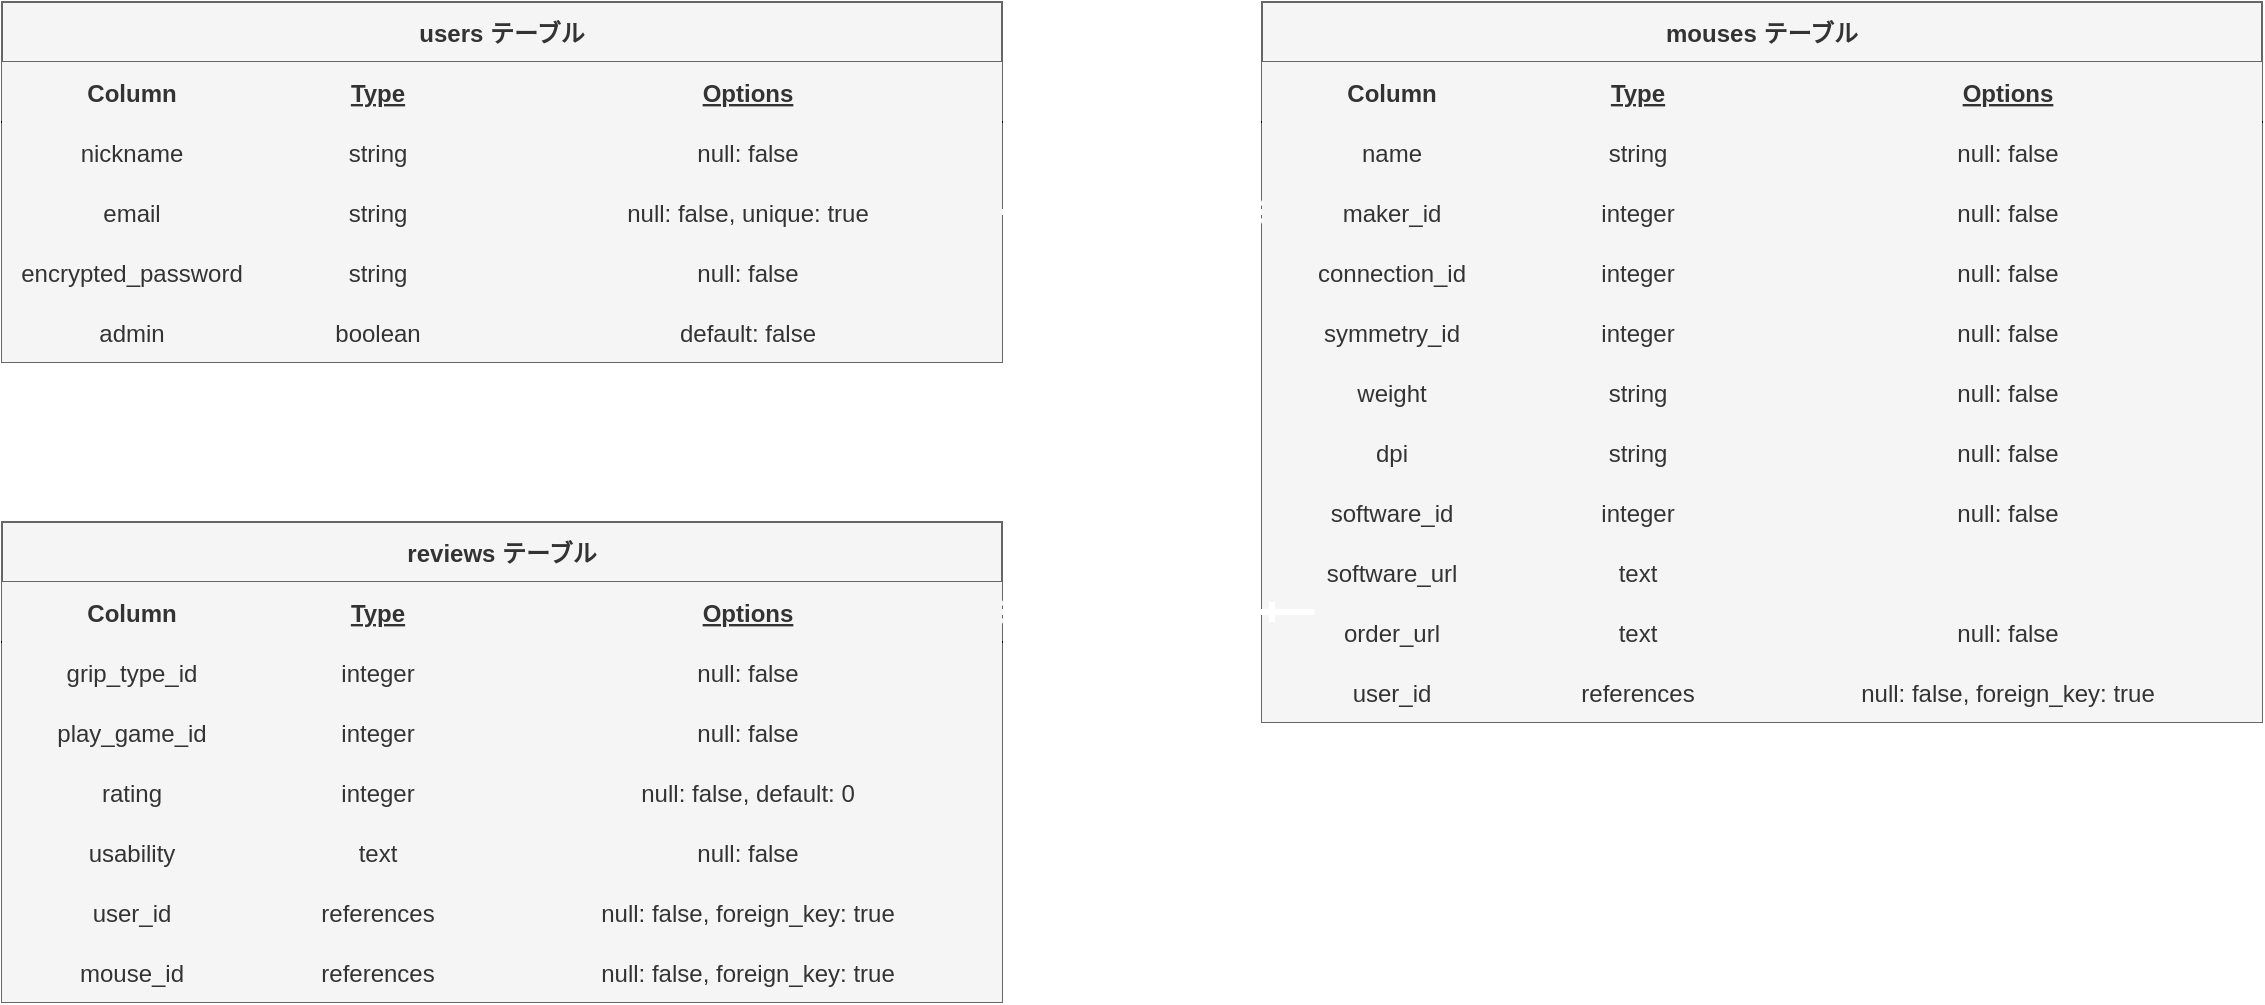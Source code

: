 <mxfile>
    <diagram id="pnJ2fWy09WfW5L_RIFir" name="ページ1">
        <mxGraphModel dx="636" dy="448" grid="1" gridSize="10" guides="0" tooltips="1" connect="1" arrows="1" fold="1" page="1" pageScale="1" pageWidth="827" pageHeight="1169" math="0" shadow="0">
            <root>
                <mxCell id="0"/>
                <mxCell id="1" parent="0"/>
                <mxCell id="3" value="mouses テーブル" style="shape=table;startSize=30;container=1;collapsible=1;childLayout=tableLayout;fixedRows=1;rowLines=0;fontStyle=1;align=center;resizeLast=1;verticalAlign=middle;fillColor=#f5f5f5;fontColor=#333333;strokeColor=#666666;" parent="1" vertex="1">
                    <mxGeometry x="670" y="80" width="500" height="360" as="geometry"/>
                </mxCell>
                <mxCell id="4" value="" style="shape=partialRectangle;collapsible=0;dropTarget=0;pointerEvents=0;fillColor=none;top=0;left=0;bottom=1;right=0;points=[[0,0.5],[1,0.5]];portConstraint=eastwest;align=center;" parent="3" vertex="1">
                    <mxGeometry y="30" width="500" height="30" as="geometry"/>
                </mxCell>
                <mxCell id="5" value="Column" style="shape=partialRectangle;connectable=0;fillColor=#f5f5f5;top=0;left=0;bottom=0;right=0;fontStyle=1;overflow=hidden;align=center;fontColor=#333333;strokeColor=#666666;" parent="4" vertex="1">
                    <mxGeometry width="130" height="30" as="geometry">
                        <mxRectangle width="130" height="30" as="alternateBounds"/>
                    </mxGeometry>
                </mxCell>
                <mxCell id="6" value="Type" style="shape=partialRectangle;connectable=0;fillColor=#f5f5f5;top=0;left=0;bottom=0;right=0;align=center;spacingLeft=6;fontStyle=5;overflow=hidden;fontColor=#333333;strokeColor=#666666;" parent="4" vertex="1">
                    <mxGeometry x="130" width="110" height="30" as="geometry">
                        <mxRectangle width="110" height="30" as="alternateBounds"/>
                    </mxGeometry>
                </mxCell>
                <mxCell id="16" value="Options" style="shape=partialRectangle;connectable=0;fillColor=#f5f5f5;top=0;left=0;bottom=0;right=0;align=center;spacingLeft=6;fontStyle=5;overflow=hidden;fontColor=#333333;strokeColor=#666666;" parent="4" vertex="1">
                    <mxGeometry x="240" width="260" height="30" as="geometry">
                        <mxRectangle width="260" height="30" as="alternateBounds"/>
                    </mxGeometry>
                </mxCell>
                <mxCell id="7" value="" style="shape=partialRectangle;collapsible=0;dropTarget=0;pointerEvents=0;fillColor=none;top=0;left=0;bottom=0;right=0;points=[[0,0.5],[1,0.5]];portConstraint=eastwest;align=center;" parent="3" vertex="1">
                    <mxGeometry y="60" width="500" height="30" as="geometry"/>
                </mxCell>
                <mxCell id="8" value="name" style="shape=partialRectangle;connectable=0;fillColor=#f5f5f5;top=0;left=0;bottom=0;right=0;editable=1;overflow=hidden;align=center;fontColor=#333333;strokeColor=#666666;" parent="7" vertex="1">
                    <mxGeometry width="130" height="30" as="geometry">
                        <mxRectangle width="130" height="30" as="alternateBounds"/>
                    </mxGeometry>
                </mxCell>
                <mxCell id="9" value="string" style="shape=partialRectangle;connectable=0;fillColor=#f5f5f5;top=0;left=0;bottom=0;right=0;align=center;spacingLeft=6;overflow=hidden;fontColor=#333333;strokeColor=#666666;" parent="7" vertex="1">
                    <mxGeometry x="130" width="110" height="30" as="geometry">
                        <mxRectangle width="110" height="30" as="alternateBounds"/>
                    </mxGeometry>
                </mxCell>
                <mxCell id="17" value="null: false" style="shape=partialRectangle;connectable=0;fillColor=#f5f5f5;top=0;left=0;bottom=0;right=0;align=center;spacingLeft=6;overflow=hidden;fontColor=#333333;strokeColor=#666666;" parent="7" vertex="1">
                    <mxGeometry x="240" width="260" height="30" as="geometry">
                        <mxRectangle width="260" height="30" as="alternateBounds"/>
                    </mxGeometry>
                </mxCell>
                <mxCell id="10" value="" style="shape=partialRectangle;collapsible=0;dropTarget=0;pointerEvents=0;fillColor=none;top=0;left=0;bottom=0;right=0;points=[[0,0.5],[1,0.5]];portConstraint=eastwest;align=center;" parent="3" vertex="1">
                    <mxGeometry y="90" width="500" height="30" as="geometry"/>
                </mxCell>
                <mxCell id="11" value="maker_id" style="shape=partialRectangle;connectable=0;fillColor=#f5f5f5;top=0;left=0;bottom=0;right=0;editable=1;overflow=hidden;align=center;fontColor=#333333;strokeColor=#666666;" parent="10" vertex="1">
                    <mxGeometry width="130" height="30" as="geometry">
                        <mxRectangle width="130" height="30" as="alternateBounds"/>
                    </mxGeometry>
                </mxCell>
                <mxCell id="12" value="integer" style="shape=partialRectangle;connectable=0;fillColor=#f5f5f5;top=0;left=0;bottom=0;right=0;align=center;spacingLeft=6;overflow=hidden;fontColor=#333333;strokeColor=#666666;" parent="10" vertex="1">
                    <mxGeometry x="130" width="110" height="30" as="geometry">
                        <mxRectangle width="110" height="30" as="alternateBounds"/>
                    </mxGeometry>
                </mxCell>
                <mxCell id="18" value="null: false" style="shape=partialRectangle;connectable=0;fillColor=#f5f5f5;top=0;left=0;bottom=0;right=0;align=center;spacingLeft=6;overflow=hidden;fontColor=#333333;strokeColor=#666666;" parent="10" vertex="1">
                    <mxGeometry x="240" width="260" height="30" as="geometry">
                        <mxRectangle width="260" height="30" as="alternateBounds"/>
                    </mxGeometry>
                </mxCell>
                <mxCell id="13" value="" style="shape=partialRectangle;collapsible=0;dropTarget=0;pointerEvents=0;fillColor=none;top=0;left=0;bottom=0;right=0;points=[[0,0.5],[1,0.5]];portConstraint=eastwest;align=center;" parent="3" vertex="1">
                    <mxGeometry y="120" width="500" height="30" as="geometry"/>
                </mxCell>
                <mxCell id="14" value="connection_id" style="shape=partialRectangle;connectable=0;fillColor=#f5f5f5;top=0;left=0;bottom=0;right=0;editable=1;overflow=hidden;align=center;fontColor=#333333;strokeColor=#666666;" parent="13" vertex="1">
                    <mxGeometry width="130" height="30" as="geometry">
                        <mxRectangle width="130" height="30" as="alternateBounds"/>
                    </mxGeometry>
                </mxCell>
                <mxCell id="15" value="integer" style="shape=partialRectangle;connectable=0;fillColor=#f5f5f5;top=0;left=0;bottom=0;right=0;align=center;spacingLeft=6;overflow=hidden;fontColor=#333333;strokeColor=#666666;" parent="13" vertex="1">
                    <mxGeometry x="130" width="110" height="30" as="geometry">
                        <mxRectangle width="110" height="30" as="alternateBounds"/>
                    </mxGeometry>
                </mxCell>
                <mxCell id="19" value="null: false" style="shape=partialRectangle;connectable=0;fillColor=#f5f5f5;top=0;left=0;bottom=0;right=0;align=center;spacingLeft=6;overflow=hidden;fontColor=#333333;strokeColor=#666666;" parent="13" vertex="1">
                    <mxGeometry x="240" width="260" height="30" as="geometry">
                        <mxRectangle width="260" height="30" as="alternateBounds"/>
                    </mxGeometry>
                </mxCell>
                <mxCell id="28" style="shape=partialRectangle;collapsible=0;dropTarget=0;pointerEvents=0;fillColor=none;top=0;left=0;bottom=0;right=0;points=[[0,0.5],[1,0.5]];portConstraint=eastwest;align=center;" parent="3" vertex="1">
                    <mxGeometry y="150" width="500" height="30" as="geometry"/>
                </mxCell>
                <mxCell id="29" value="symmetry_id" style="shape=partialRectangle;connectable=0;fillColor=#f5f5f5;top=0;left=0;bottom=0;right=0;editable=1;overflow=hidden;align=center;fontColor=#333333;strokeColor=#666666;" parent="28" vertex="1">
                    <mxGeometry width="130" height="30" as="geometry">
                        <mxRectangle width="130" height="30" as="alternateBounds"/>
                    </mxGeometry>
                </mxCell>
                <mxCell id="30" value="integer" style="shape=partialRectangle;connectable=0;fillColor=#f5f5f5;top=0;left=0;bottom=0;right=0;align=center;spacingLeft=6;overflow=hidden;fontColor=#333333;strokeColor=#666666;" parent="28" vertex="1">
                    <mxGeometry x="130" width="110" height="30" as="geometry">
                        <mxRectangle width="110" height="30" as="alternateBounds"/>
                    </mxGeometry>
                </mxCell>
                <mxCell id="31" value="null: false" style="shape=partialRectangle;connectable=0;fillColor=#f5f5f5;top=0;left=0;bottom=0;right=0;align=center;spacingLeft=6;overflow=hidden;fontStyle=0;fontColor=#333333;strokeColor=#666666;" parent="28" vertex="1">
                    <mxGeometry x="240" width="260" height="30" as="geometry">
                        <mxRectangle width="260" height="30" as="alternateBounds"/>
                    </mxGeometry>
                </mxCell>
                <mxCell id="24" style="shape=partialRectangle;collapsible=0;dropTarget=0;pointerEvents=0;fillColor=none;top=0;left=0;bottom=0;right=0;points=[[0,0.5],[1,0.5]];portConstraint=eastwest;align=center;" parent="3" vertex="1">
                    <mxGeometry y="180" width="500" height="30" as="geometry"/>
                </mxCell>
                <mxCell id="25" value="weight" style="shape=partialRectangle;connectable=0;fillColor=#f5f5f5;top=0;left=0;bottom=0;right=0;editable=1;overflow=hidden;align=center;fontColor=#333333;strokeColor=#666666;" parent="24" vertex="1">
                    <mxGeometry width="130" height="30" as="geometry">
                        <mxRectangle width="130" height="30" as="alternateBounds"/>
                    </mxGeometry>
                </mxCell>
                <mxCell id="26" value="string" style="shape=partialRectangle;connectable=0;fillColor=#f5f5f5;top=0;left=0;bottom=0;right=0;align=center;spacingLeft=6;overflow=hidden;fontColor=#333333;strokeColor=#666666;" parent="24" vertex="1">
                    <mxGeometry x="130" width="110" height="30" as="geometry">
                        <mxRectangle width="110" height="30" as="alternateBounds"/>
                    </mxGeometry>
                </mxCell>
                <mxCell id="27" value="null: false" style="shape=partialRectangle;connectable=0;fillColor=#f5f5f5;top=0;left=0;bottom=0;right=0;align=center;spacingLeft=6;overflow=hidden;fontColor=#333333;strokeColor=#666666;" parent="24" vertex="1">
                    <mxGeometry x="240" width="260" height="30" as="geometry">
                        <mxRectangle width="260" height="30" as="alternateBounds"/>
                    </mxGeometry>
                </mxCell>
                <mxCell id="20" style="shape=partialRectangle;collapsible=0;dropTarget=0;pointerEvents=0;fillColor=none;top=0;left=0;bottom=0;right=0;points=[[0,0.5],[1,0.5]];portConstraint=eastwest;align=center;" parent="3" vertex="1">
                    <mxGeometry y="210" width="500" height="30" as="geometry"/>
                </mxCell>
                <mxCell id="21" value="dpi" style="shape=partialRectangle;connectable=0;fillColor=#f5f5f5;top=0;left=0;bottom=0;right=0;editable=1;overflow=hidden;align=center;fontColor=#333333;strokeColor=#666666;" parent="20" vertex="1">
                    <mxGeometry width="130" height="30" as="geometry">
                        <mxRectangle width="130" height="30" as="alternateBounds"/>
                    </mxGeometry>
                </mxCell>
                <mxCell id="22" value="string" style="shape=partialRectangle;connectable=0;fillColor=#f5f5f5;top=0;left=0;bottom=0;right=0;align=center;spacingLeft=6;overflow=hidden;fontColor=#333333;strokeColor=#666666;" parent="20" vertex="1">
                    <mxGeometry x="130" width="110" height="30" as="geometry">
                        <mxRectangle width="110" height="30" as="alternateBounds"/>
                    </mxGeometry>
                </mxCell>
                <mxCell id="23" value="null: false" style="shape=partialRectangle;connectable=0;fillColor=#f5f5f5;top=0;left=0;bottom=0;right=0;align=center;spacingLeft=6;overflow=hidden;fontColor=#333333;strokeColor=#666666;" parent="20" vertex="1">
                    <mxGeometry x="240" width="260" height="30" as="geometry">
                        <mxRectangle width="260" height="30" as="alternateBounds"/>
                    </mxGeometry>
                </mxCell>
                <mxCell id="36" style="shape=partialRectangle;collapsible=0;dropTarget=0;pointerEvents=0;fillColor=none;top=0;left=0;bottom=0;right=0;points=[[0,0.5],[1,0.5]];portConstraint=eastwest;align=center;" parent="3" vertex="1">
                    <mxGeometry y="240" width="500" height="30" as="geometry"/>
                </mxCell>
                <mxCell id="37" value="software_id" style="shape=partialRectangle;connectable=0;fillColor=#f5f5f5;top=0;left=0;bottom=0;right=0;editable=1;overflow=hidden;align=center;fontColor=#333333;strokeColor=#666666;" parent="36" vertex="1">
                    <mxGeometry width="130" height="30" as="geometry">
                        <mxRectangle width="130" height="30" as="alternateBounds"/>
                    </mxGeometry>
                </mxCell>
                <mxCell id="38" value="integer" style="shape=partialRectangle;connectable=0;fillColor=#f5f5f5;top=0;left=0;bottom=0;right=0;align=center;spacingLeft=6;overflow=hidden;fontColor=#333333;strokeColor=#666666;" parent="36" vertex="1">
                    <mxGeometry x="130" width="110" height="30" as="geometry">
                        <mxRectangle width="110" height="30" as="alternateBounds"/>
                    </mxGeometry>
                </mxCell>
                <mxCell id="39" value="null: false" style="shape=partialRectangle;connectable=0;fillColor=#f5f5f5;top=0;left=0;bottom=0;right=0;align=center;spacingLeft=6;overflow=hidden;fontColor=#333333;strokeColor=#666666;" parent="36" vertex="1">
                    <mxGeometry x="240" width="260" height="30" as="geometry">
                        <mxRectangle width="260" height="30" as="alternateBounds"/>
                    </mxGeometry>
                </mxCell>
                <mxCell id="32" style="shape=partialRectangle;collapsible=0;dropTarget=0;pointerEvents=0;fillColor=none;top=0;left=0;bottom=0;right=0;points=[[0,0.5],[1,0.5]];portConstraint=eastwest;align=center;" parent="3" vertex="1">
                    <mxGeometry y="270" width="500" height="30" as="geometry"/>
                </mxCell>
                <mxCell id="33" value="software_url" style="shape=partialRectangle;connectable=0;fillColor=#f5f5f5;top=0;left=0;bottom=0;right=0;editable=1;overflow=hidden;align=center;fontColor=#333333;strokeColor=#666666;" parent="32" vertex="1">
                    <mxGeometry width="130" height="30" as="geometry">
                        <mxRectangle width="130" height="30" as="alternateBounds"/>
                    </mxGeometry>
                </mxCell>
                <mxCell id="34" value="text" style="shape=partialRectangle;connectable=0;fillColor=#f5f5f5;top=0;left=0;bottom=0;right=0;align=center;spacingLeft=6;overflow=hidden;fontColor=#333333;strokeColor=#666666;" parent="32" vertex="1">
                    <mxGeometry x="130" width="110" height="30" as="geometry">
                        <mxRectangle width="110" height="30" as="alternateBounds"/>
                    </mxGeometry>
                </mxCell>
                <mxCell id="35" style="shape=partialRectangle;connectable=0;fillColor=#f5f5f5;top=0;left=0;bottom=0;right=0;align=center;spacingLeft=6;overflow=hidden;fontColor=#333333;strokeColor=#666666;" parent="32" vertex="1">
                    <mxGeometry x="240" width="260" height="30" as="geometry">
                        <mxRectangle width="260" height="30" as="alternateBounds"/>
                    </mxGeometry>
                </mxCell>
                <mxCell id="40" style="shape=partialRectangle;collapsible=0;dropTarget=0;pointerEvents=0;fillColor=none;top=0;left=0;bottom=0;right=0;points=[[0,0.5],[1,0.5]];portConstraint=eastwest;align=center;" parent="3" vertex="1">
                    <mxGeometry y="300" width="500" height="30" as="geometry"/>
                </mxCell>
                <mxCell id="41" value="order_url" style="shape=partialRectangle;connectable=0;fillColor=#f5f5f5;top=0;left=0;bottom=0;right=0;editable=1;overflow=hidden;align=center;fontColor=#333333;strokeColor=#666666;" parent="40" vertex="1">
                    <mxGeometry width="130" height="30" as="geometry">
                        <mxRectangle width="130" height="30" as="alternateBounds"/>
                    </mxGeometry>
                </mxCell>
                <mxCell id="42" value="text" style="shape=partialRectangle;connectable=0;fillColor=#f5f5f5;top=0;left=0;bottom=0;right=0;align=center;spacingLeft=6;overflow=hidden;fontColor=#333333;strokeColor=#666666;" parent="40" vertex="1">
                    <mxGeometry x="130" width="110" height="30" as="geometry">
                        <mxRectangle width="110" height="30" as="alternateBounds"/>
                    </mxGeometry>
                </mxCell>
                <mxCell id="43" value="null: false" style="shape=partialRectangle;connectable=0;fillColor=#f5f5f5;top=0;left=0;bottom=0;right=0;align=center;spacingLeft=6;overflow=hidden;fontColor=#333333;strokeColor=#666666;" parent="40" vertex="1">
                    <mxGeometry x="240" width="260" height="30" as="geometry">
                        <mxRectangle width="260" height="30" as="alternateBounds"/>
                    </mxGeometry>
                </mxCell>
                <mxCell id="87" style="shape=partialRectangle;collapsible=0;dropTarget=0;pointerEvents=0;fillColor=none;top=0;left=0;bottom=0;right=0;points=[[0,0.5],[1,0.5]];portConstraint=eastwest;align=center;" parent="3" vertex="1">
                    <mxGeometry y="330" width="500" height="30" as="geometry"/>
                </mxCell>
                <mxCell id="88" value="user_id" style="shape=partialRectangle;connectable=0;fillColor=#f5f5f5;top=0;left=0;bottom=0;right=0;editable=1;overflow=hidden;align=center;fontColor=#333333;strokeColor=#666666;" parent="87" vertex="1">
                    <mxGeometry width="130" height="30" as="geometry">
                        <mxRectangle width="130" height="30" as="alternateBounds"/>
                    </mxGeometry>
                </mxCell>
                <mxCell id="89" value="references" style="shape=partialRectangle;connectable=0;fillColor=#f5f5f5;top=0;left=0;bottom=0;right=0;align=center;spacingLeft=6;overflow=hidden;fontColor=#333333;strokeColor=#666666;" parent="87" vertex="1">
                    <mxGeometry x="130" width="110" height="30" as="geometry">
                        <mxRectangle width="110" height="30" as="alternateBounds"/>
                    </mxGeometry>
                </mxCell>
                <mxCell id="90" value="null: false, foreign_key: true" style="shape=partialRectangle;connectable=0;fillColor=#f5f5f5;top=0;left=0;bottom=0;right=0;align=center;spacingLeft=6;overflow=hidden;fontColor=#333333;strokeColor=#666666;" parent="87" vertex="1">
                    <mxGeometry x="240" width="260" height="30" as="geometry">
                        <mxRectangle width="260" height="30" as="alternateBounds"/>
                    </mxGeometry>
                </mxCell>
                <mxCell id="44" value="users テーブル" style="shape=table;startSize=30;container=1;collapsible=1;childLayout=tableLayout;fixedRows=1;rowLines=0;fontStyle=1;align=center;resizeLast=1;verticalAlign=middle;fillColor=#F5F5F5;fontColor=#333333;strokeColor=#666666;gradientColor=none;swimlaneFillColor=none;" parent="1" vertex="1">
                    <mxGeometry x="40" y="80" width="500" height="180" as="geometry"/>
                </mxCell>
                <mxCell id="45" value="" style="shape=partialRectangle;collapsible=0;dropTarget=0;pointerEvents=0;fillColor=none;top=0;left=0;bottom=1;right=0;points=[[0,0.5],[1,0.5]];portConstraint=eastwest;align=center;" parent="44" vertex="1">
                    <mxGeometry y="30" width="500" height="30" as="geometry"/>
                </mxCell>
                <mxCell id="46" value="Column" style="shape=partialRectangle;connectable=0;fillColor=#f5f5f5;top=0;left=0;bottom=0;right=0;fontStyle=1;overflow=hidden;align=center;fontColor=#333333;strokeColor=#666666;" parent="45" vertex="1">
                    <mxGeometry width="130" height="30" as="geometry">
                        <mxRectangle width="130" height="30" as="alternateBounds"/>
                    </mxGeometry>
                </mxCell>
                <mxCell id="47" value="Type" style="shape=partialRectangle;connectable=0;fillColor=#f5f5f5;top=0;left=0;bottom=0;right=0;align=center;spacingLeft=6;fontStyle=5;overflow=hidden;fontColor=#333333;strokeColor=#666666;" parent="45" vertex="1">
                    <mxGeometry x="130" width="110" height="30" as="geometry">
                        <mxRectangle width="110" height="30" as="alternateBounds"/>
                    </mxGeometry>
                </mxCell>
                <mxCell id="48" value="Options" style="shape=partialRectangle;connectable=0;fillColor=#f5f5f5;top=0;left=0;bottom=0;right=0;align=center;spacingLeft=6;fontStyle=5;overflow=hidden;fontColor=#333333;strokeColor=#666666;" parent="45" vertex="1">
                    <mxGeometry x="240" width="260" height="30" as="geometry">
                        <mxRectangle width="260" height="30" as="alternateBounds"/>
                    </mxGeometry>
                </mxCell>
                <mxCell id="49" value="" style="shape=partialRectangle;collapsible=0;dropTarget=0;pointerEvents=0;fillColor=none;top=0;left=0;bottom=0;right=0;points=[[0,0.5],[1,0.5]];portConstraint=eastwest;align=center;" parent="44" vertex="1">
                    <mxGeometry y="60" width="500" height="30" as="geometry"/>
                </mxCell>
                <mxCell id="50" value="nickname" style="shape=partialRectangle;connectable=0;fillColor=#f5f5f5;top=0;left=0;bottom=0;right=0;editable=1;overflow=hidden;align=center;fontColor=#333333;strokeColor=#666666;" parent="49" vertex="1">
                    <mxGeometry width="130" height="30" as="geometry">
                        <mxRectangle width="130" height="30" as="alternateBounds"/>
                    </mxGeometry>
                </mxCell>
                <mxCell id="51" value="string" style="shape=partialRectangle;connectable=0;fillColor=#f5f5f5;top=0;left=0;bottom=0;right=0;align=center;spacingLeft=6;overflow=hidden;fontColor=#333333;strokeColor=#666666;" parent="49" vertex="1">
                    <mxGeometry x="130" width="110" height="30" as="geometry">
                        <mxRectangle width="110" height="30" as="alternateBounds"/>
                    </mxGeometry>
                </mxCell>
                <mxCell id="52" value="null: false" style="shape=partialRectangle;connectable=0;fillColor=#f5f5f5;top=0;left=0;bottom=0;right=0;align=center;spacingLeft=6;overflow=hidden;fontColor=#333333;strokeColor=#666666;" parent="49" vertex="1">
                    <mxGeometry x="240" width="260" height="30" as="geometry">
                        <mxRectangle width="260" height="30" as="alternateBounds"/>
                    </mxGeometry>
                </mxCell>
                <mxCell id="53" value="" style="shape=partialRectangle;collapsible=0;dropTarget=0;pointerEvents=0;fillColor=none;top=0;left=0;bottom=0;right=0;points=[[0,0.5],[1,0.5]];portConstraint=eastwest;align=center;" parent="44" vertex="1">
                    <mxGeometry y="90" width="500" height="30" as="geometry"/>
                </mxCell>
                <mxCell id="54" value="email" style="shape=partialRectangle;connectable=0;fillColor=#f5f5f5;top=0;left=0;bottom=0;right=0;editable=1;overflow=hidden;align=center;fontColor=#333333;strokeColor=#666666;" parent="53" vertex="1">
                    <mxGeometry width="130" height="30" as="geometry">
                        <mxRectangle width="130" height="30" as="alternateBounds"/>
                    </mxGeometry>
                </mxCell>
                <mxCell id="55" value="string" style="shape=partialRectangle;connectable=0;fillColor=#f5f5f5;top=0;left=0;bottom=0;right=0;align=center;spacingLeft=6;overflow=hidden;fontColor=#333333;strokeColor=#666666;" parent="53" vertex="1">
                    <mxGeometry x="130" width="110" height="30" as="geometry">
                        <mxRectangle width="110" height="30" as="alternateBounds"/>
                    </mxGeometry>
                </mxCell>
                <mxCell id="56" value="null: false, unique: true" style="shape=partialRectangle;connectable=0;fillColor=#f5f5f5;top=0;left=0;bottom=0;right=0;align=center;spacingLeft=6;overflow=hidden;fontColor=#333333;strokeColor=#666666;" parent="53" vertex="1">
                    <mxGeometry x="240" width="260" height="30" as="geometry">
                        <mxRectangle width="260" height="30" as="alternateBounds"/>
                    </mxGeometry>
                </mxCell>
                <mxCell id="57" value="" style="shape=partialRectangle;collapsible=0;dropTarget=0;pointerEvents=0;fillColor=none;top=0;left=0;bottom=0;right=0;points=[[0,0.5],[1,0.5]];portConstraint=eastwest;align=center;" parent="44" vertex="1">
                    <mxGeometry y="120" width="500" height="30" as="geometry"/>
                </mxCell>
                <mxCell id="58" value="encrypted_password" style="shape=partialRectangle;connectable=0;fillColor=#f5f5f5;top=0;left=0;bottom=0;right=0;editable=1;overflow=hidden;align=center;fontColor=#333333;strokeColor=#666666;" parent="57" vertex="1">
                    <mxGeometry width="130" height="30" as="geometry">
                        <mxRectangle width="130" height="30" as="alternateBounds"/>
                    </mxGeometry>
                </mxCell>
                <mxCell id="59" value="string" style="shape=partialRectangle;connectable=0;fillColor=#f5f5f5;top=0;left=0;bottom=0;right=0;align=center;spacingLeft=6;overflow=hidden;fontColor=#333333;strokeColor=#666666;" parent="57" vertex="1">
                    <mxGeometry x="130" width="110" height="30" as="geometry">
                        <mxRectangle width="110" height="30" as="alternateBounds"/>
                    </mxGeometry>
                </mxCell>
                <mxCell id="60" value="null: false" style="shape=partialRectangle;connectable=0;fillColor=#f5f5f5;top=0;left=0;bottom=0;right=0;align=center;spacingLeft=6;overflow=hidden;fontColor=#333333;strokeColor=#666666;" parent="57" vertex="1">
                    <mxGeometry x="240" width="260" height="30" as="geometry">
                        <mxRectangle width="260" height="30" as="alternateBounds"/>
                    </mxGeometry>
                </mxCell>
                <mxCell id="81" style="shape=partialRectangle;collapsible=0;dropTarget=0;pointerEvents=0;fillColor=none;top=0;left=0;bottom=0;right=0;points=[[0,0.5],[1,0.5]];portConstraint=eastwest;align=center;" parent="44" vertex="1">
                    <mxGeometry y="150" width="500" height="30" as="geometry"/>
                </mxCell>
                <mxCell id="82" value="admin" style="shape=partialRectangle;connectable=0;fillColor=#f5f5f5;top=0;left=0;bottom=0;right=0;editable=1;overflow=hidden;align=center;fontColor=#333333;strokeColor=#666666;" parent="81" vertex="1">
                    <mxGeometry width="130" height="30" as="geometry">
                        <mxRectangle width="130" height="30" as="alternateBounds"/>
                    </mxGeometry>
                </mxCell>
                <mxCell id="83" value="boolean" style="shape=partialRectangle;connectable=0;fillColor=#f5f5f5;top=0;left=0;bottom=0;right=0;align=center;spacingLeft=6;overflow=hidden;fontColor=#333333;strokeColor=#666666;" parent="81" vertex="1">
                    <mxGeometry x="130" width="110" height="30" as="geometry">
                        <mxRectangle width="110" height="30" as="alternateBounds"/>
                    </mxGeometry>
                </mxCell>
                <mxCell id="84" value="default: false" style="shape=partialRectangle;connectable=0;fillColor=#f5f5f5;top=0;left=0;bottom=0;right=0;align=center;spacingLeft=6;overflow=hidden;fontColor=#333333;strokeColor=#666666;" parent="81" vertex="1">
                    <mxGeometry x="240" width="260" height="30" as="geometry">
                        <mxRectangle width="260" height="30" as="alternateBounds"/>
                    </mxGeometry>
                </mxCell>
                <mxCell id="85" style="edgeStyle=none;html=1;exitX=0;exitY=0.5;exitDx=0;exitDy=0;entryX=0;entryY=0.5;entryDx=0;entryDy=0;" parent="44" source="44" edge="1">
                    <mxGeometry relative="1" as="geometry"/>
                </mxCell>
                <mxCell id="86" value="" style="edgeStyle=entityRelationEdgeStyle;fontSize=12;html=1;endArrow=ERoneToMany;endFill=0;exitX=1;exitY=0.5;exitDx=0;exitDy=0;strokeWidth=3;startArrow=ERone;startFill=0;entryX=0;entryY=0.5;entryDx=0;entryDy=0;fillColor=#f5f5f5;strokeColor=#FFFFFF;" parent="1" source="53" target="10" edge="1">
                    <mxGeometry width="100" height="100" relative="1" as="geometry">
                        <mxPoint x="570" y="350" as="sourcePoint"/>
                        <mxPoint x="670" y="250" as="targetPoint"/>
                    </mxGeometry>
                </mxCell>
                <mxCell id="91" value="reviews テーブル" style="shape=table;startSize=30;container=1;collapsible=1;childLayout=tableLayout;fixedRows=1;rowLines=0;fontStyle=1;align=center;resizeLast=1;verticalAlign=middle;fillColor=#f5f5f5;fontColor=#333333;strokeColor=#666666;" parent="1" vertex="1">
                    <mxGeometry x="40" y="340" width="500" height="240" as="geometry"/>
                </mxCell>
                <mxCell id="92" value="" style="shape=partialRectangle;collapsible=0;dropTarget=0;pointerEvents=0;fillColor=none;top=0;left=0;bottom=1;right=0;points=[[0,0.5],[1,0.5]];portConstraint=eastwest;align=center;" parent="91" vertex="1">
                    <mxGeometry y="30" width="500" height="30" as="geometry"/>
                </mxCell>
                <mxCell id="93" value="Column" style="shape=partialRectangle;connectable=0;fillColor=#f5f5f5;top=0;left=0;bottom=0;right=0;fontStyle=1;overflow=hidden;align=center;fontColor=#333333;strokeColor=#666666;" parent="92" vertex="1">
                    <mxGeometry width="130" height="30" as="geometry">
                        <mxRectangle width="130" height="30" as="alternateBounds"/>
                    </mxGeometry>
                </mxCell>
                <mxCell id="94" value="Type" style="shape=partialRectangle;connectable=0;fillColor=#f5f5f5;top=0;left=0;bottom=0;right=0;align=center;spacingLeft=6;fontStyle=5;overflow=hidden;fontColor=#333333;strokeColor=#666666;" parent="92" vertex="1">
                    <mxGeometry x="130" width="110" height="30" as="geometry">
                        <mxRectangle width="110" height="30" as="alternateBounds"/>
                    </mxGeometry>
                </mxCell>
                <mxCell id="95" value="Options" style="shape=partialRectangle;connectable=0;fillColor=#f5f5f5;top=0;left=0;bottom=0;right=0;align=center;spacingLeft=6;fontStyle=5;overflow=hidden;fontColor=#333333;strokeColor=#666666;" parent="92" vertex="1">
                    <mxGeometry x="240" width="260" height="30" as="geometry">
                        <mxRectangle width="260" height="30" as="alternateBounds"/>
                    </mxGeometry>
                </mxCell>
                <mxCell id="96" value="" style="shape=partialRectangle;collapsible=0;dropTarget=0;pointerEvents=0;fillColor=none;top=0;left=0;bottom=0;right=0;points=[[0,0.5],[1,0.5]];portConstraint=eastwest;align=center;" parent="91" vertex="1">
                    <mxGeometry y="60" width="500" height="30" as="geometry"/>
                </mxCell>
                <mxCell id="97" value="grip_type_id" style="shape=partialRectangle;connectable=0;fillColor=#f5f5f5;top=0;left=0;bottom=0;right=0;editable=1;overflow=hidden;align=center;fontColor=#333333;strokeColor=#666666;" parent="96" vertex="1">
                    <mxGeometry width="130" height="30" as="geometry">
                        <mxRectangle width="130" height="30" as="alternateBounds"/>
                    </mxGeometry>
                </mxCell>
                <mxCell id="98" value="integer" style="shape=partialRectangle;connectable=0;fillColor=#f5f5f5;top=0;left=0;bottom=0;right=0;align=center;spacingLeft=6;overflow=hidden;fontColor=#333333;strokeColor=#666666;" parent="96" vertex="1">
                    <mxGeometry x="130" width="110" height="30" as="geometry">
                        <mxRectangle width="110" height="30" as="alternateBounds"/>
                    </mxGeometry>
                </mxCell>
                <mxCell id="99" value="null: false" style="shape=partialRectangle;connectable=0;fillColor=#f5f5f5;top=0;left=0;bottom=0;right=0;align=center;spacingLeft=6;overflow=hidden;fontColor=#333333;strokeColor=#666666;" parent="96" vertex="1">
                    <mxGeometry x="240" width="260" height="30" as="geometry">
                        <mxRectangle width="260" height="30" as="alternateBounds"/>
                    </mxGeometry>
                </mxCell>
                <mxCell id="100" value="" style="shape=partialRectangle;collapsible=0;dropTarget=0;pointerEvents=0;fillColor=none;top=0;left=0;bottom=0;right=0;points=[[0,0.5],[1,0.5]];portConstraint=eastwest;align=center;" parent="91" vertex="1">
                    <mxGeometry y="90" width="500" height="30" as="geometry"/>
                </mxCell>
                <mxCell id="101" value="play_game_id" style="shape=partialRectangle;connectable=0;fillColor=#f5f5f5;top=0;left=0;bottom=0;right=0;editable=1;overflow=hidden;align=center;fontColor=#333333;strokeColor=#666666;" parent="100" vertex="1">
                    <mxGeometry width="130" height="30" as="geometry">
                        <mxRectangle width="130" height="30" as="alternateBounds"/>
                    </mxGeometry>
                </mxCell>
                <mxCell id="102" value="integer" style="shape=partialRectangle;connectable=0;fillColor=#f5f5f5;top=0;left=0;bottom=0;right=0;align=center;spacingLeft=6;overflow=hidden;fontColor=#333333;strokeColor=#666666;" parent="100" vertex="1">
                    <mxGeometry x="130" width="110" height="30" as="geometry">
                        <mxRectangle width="110" height="30" as="alternateBounds"/>
                    </mxGeometry>
                </mxCell>
                <mxCell id="103" value="null: false" style="shape=partialRectangle;connectable=0;fillColor=#f5f5f5;top=0;left=0;bottom=0;right=0;align=center;spacingLeft=6;overflow=hidden;fontColor=#333333;strokeColor=#666666;" parent="100" vertex="1">
                    <mxGeometry x="240" width="260" height="30" as="geometry">
                        <mxRectangle width="260" height="30" as="alternateBounds"/>
                    </mxGeometry>
                </mxCell>
                <mxCell id="104" value="" style="shape=partialRectangle;collapsible=0;dropTarget=0;pointerEvents=0;fillColor=none;top=0;left=0;bottom=0;right=0;points=[[0,0.5],[1,0.5]];portConstraint=eastwest;align=center;" parent="91" vertex="1">
                    <mxGeometry y="120" width="500" height="30" as="geometry"/>
                </mxCell>
                <mxCell id="105" value="rating" style="shape=partialRectangle;connectable=0;fillColor=#f5f5f5;top=0;left=0;bottom=0;right=0;editable=1;overflow=hidden;align=center;fontColor=#333333;strokeColor=#666666;" parent="104" vertex="1">
                    <mxGeometry width="130" height="30" as="geometry">
                        <mxRectangle width="130" height="30" as="alternateBounds"/>
                    </mxGeometry>
                </mxCell>
                <mxCell id="106" value="integer" style="shape=partialRectangle;connectable=0;fillColor=#f5f5f5;top=0;left=0;bottom=0;right=0;align=center;spacingLeft=6;overflow=hidden;fontColor=#333333;strokeColor=#666666;" parent="104" vertex="1">
                    <mxGeometry x="130" width="110" height="30" as="geometry">
                        <mxRectangle width="110" height="30" as="alternateBounds"/>
                    </mxGeometry>
                </mxCell>
                <mxCell id="107" value="null: false, default: 0" style="shape=partialRectangle;connectable=0;fillColor=#f5f5f5;top=0;left=0;bottom=0;right=0;align=center;spacingLeft=6;overflow=hidden;fontColor=#333333;strokeColor=#666666;" parent="104" vertex="1">
                    <mxGeometry x="240" width="260" height="30" as="geometry">
                        <mxRectangle width="260" height="30" as="alternateBounds"/>
                    </mxGeometry>
                </mxCell>
                <mxCell id="108" style="shape=partialRectangle;collapsible=0;dropTarget=0;pointerEvents=0;fillColor=none;top=0;left=0;bottom=0;right=0;points=[[0,0.5],[1,0.5]];portConstraint=eastwest;align=center;" parent="91" vertex="1">
                    <mxGeometry y="150" width="500" height="30" as="geometry"/>
                </mxCell>
                <mxCell id="109" value="usability" style="shape=partialRectangle;connectable=0;fillColor=#f5f5f5;top=0;left=0;bottom=0;right=0;editable=1;overflow=hidden;align=center;fontColor=#333333;strokeColor=#666666;" parent="108" vertex="1">
                    <mxGeometry width="130" height="30" as="geometry">
                        <mxRectangle width="130" height="30" as="alternateBounds"/>
                    </mxGeometry>
                </mxCell>
                <mxCell id="110" value="text" style="shape=partialRectangle;connectable=0;fillColor=#f5f5f5;top=0;left=0;bottom=0;right=0;align=center;spacingLeft=6;overflow=hidden;fontColor=#333333;strokeColor=#666666;" parent="108" vertex="1">
                    <mxGeometry x="130" width="110" height="30" as="geometry">
                        <mxRectangle width="110" height="30" as="alternateBounds"/>
                    </mxGeometry>
                </mxCell>
                <mxCell id="111" value="null: false" style="shape=partialRectangle;connectable=0;fillColor=#f5f5f5;top=0;left=0;bottom=0;right=0;align=center;spacingLeft=6;overflow=hidden;fontColor=#333333;strokeColor=#666666;" parent="108" vertex="1">
                    <mxGeometry x="240" width="260" height="30" as="geometry">
                        <mxRectangle width="260" height="30" as="alternateBounds"/>
                    </mxGeometry>
                </mxCell>
                <mxCell id="114" style="shape=partialRectangle;collapsible=0;dropTarget=0;pointerEvents=0;fillColor=none;top=0;left=0;bottom=0;right=0;points=[[0,0.5],[1,0.5]];portConstraint=eastwest;align=center;" parent="91" vertex="1">
                    <mxGeometry y="180" width="500" height="30" as="geometry"/>
                </mxCell>
                <mxCell id="115" value="user_id" style="shape=partialRectangle;connectable=0;fillColor=#f5f5f5;top=0;left=0;bottom=0;right=0;editable=1;overflow=hidden;align=center;fontColor=#333333;strokeColor=#666666;" parent="114" vertex="1">
                    <mxGeometry width="130" height="30" as="geometry">
                        <mxRectangle width="130" height="30" as="alternateBounds"/>
                    </mxGeometry>
                </mxCell>
                <mxCell id="116" value="references" style="shape=partialRectangle;connectable=0;fillColor=#f5f5f5;top=0;left=0;bottom=0;right=0;align=center;spacingLeft=6;overflow=hidden;fontColor=#333333;strokeColor=#666666;" parent="114" vertex="1">
                    <mxGeometry x="130" width="110" height="30" as="geometry">
                        <mxRectangle width="110" height="30" as="alternateBounds"/>
                    </mxGeometry>
                </mxCell>
                <mxCell id="117" value="null: false, foreign_key: true" style="shape=partialRectangle;connectable=0;fillColor=#f5f5f5;top=0;left=0;bottom=0;right=0;align=center;spacingLeft=6;overflow=hidden;fontColor=#333333;strokeColor=#666666;" parent="114" vertex="1">
                    <mxGeometry x="240" width="260" height="30" as="geometry">
                        <mxRectangle width="260" height="30" as="alternateBounds"/>
                    </mxGeometry>
                </mxCell>
                <mxCell id="145" style="shape=partialRectangle;collapsible=0;dropTarget=0;pointerEvents=0;fillColor=none;top=0;left=0;bottom=0;right=0;points=[[0,0.5],[1,0.5]];portConstraint=eastwest;align=center;" vertex="1" parent="91">
                    <mxGeometry y="210" width="500" height="30" as="geometry"/>
                </mxCell>
                <mxCell id="146" value="mouse_id" style="shape=partialRectangle;connectable=0;fillColor=#f5f5f5;top=0;left=0;bottom=0;right=0;editable=1;overflow=hidden;align=center;fontColor=#333333;strokeColor=#666666;" vertex="1" parent="145">
                    <mxGeometry width="130" height="30" as="geometry">
                        <mxRectangle width="130" height="30" as="alternateBounds"/>
                    </mxGeometry>
                </mxCell>
                <mxCell id="147" value="references" style="shape=partialRectangle;connectable=0;fillColor=#f5f5f5;top=0;left=0;bottom=0;right=0;align=center;spacingLeft=6;overflow=hidden;fontColor=#333333;strokeColor=#666666;" vertex="1" parent="145">
                    <mxGeometry x="130" width="110" height="30" as="geometry">
                        <mxRectangle width="110" height="30" as="alternateBounds"/>
                    </mxGeometry>
                </mxCell>
                <mxCell id="148" value="null: false, foreign_key: true" style="shape=partialRectangle;connectable=0;fillColor=#f5f5f5;top=0;left=0;bottom=0;right=0;align=center;spacingLeft=6;overflow=hidden;fontColor=#333333;strokeColor=#666666;" vertex="1" parent="145">
                    <mxGeometry x="240" width="260" height="30" as="geometry">
                        <mxRectangle width="260" height="30" as="alternateBounds"/>
                    </mxGeometry>
                </mxCell>
                <mxCell id="112" style="edgeStyle=none;html=1;exitX=0;exitY=0.5;exitDx=0;exitDy=0;entryX=0;entryY=0.5;entryDx=0;entryDy=0;" parent="91" source="91" edge="1">
                    <mxGeometry relative="1" as="geometry"/>
                </mxCell>
                <mxCell id="113" value="" style="fontSize=12;html=1;endArrow=ERoneToMany;endFill=0;exitX=0.481;exitY=1.041;exitDx=0;exitDy=0;strokeWidth=3;startArrow=ERone;startFill=0;exitPerimeter=0;entryX=0.483;entryY=-0.006;entryDx=0;entryDy=0;entryPerimeter=0;fillColor=#f5f5f5;strokeColor=#FFFFFF;" parent="1" source="81" target="91" edge="1">
                    <mxGeometry width="100" height="100" relative="1" as="geometry">
                        <mxPoint x="300.0" y="310.0" as="sourcePoint"/>
                        <mxPoint x="281" y="470" as="targetPoint"/>
                    </mxGeometry>
                </mxCell>
                <mxCell id="144" value="" style="edgeStyle=entityRelationEdgeStyle;fontSize=12;html=1;endArrow=ERoneToMany;endFill=0;strokeWidth=3;startArrow=ERone;startFill=0;entryX=1;entryY=0.5;entryDx=0;entryDy=0;fillColor=#f5f5f5;strokeColor=#FFFFFF;" parent="1" edge="1" target="92">
                    <mxGeometry width="100" height="100" relative="1" as="geometry">
                        <mxPoint x="670" y="385" as="sourcePoint"/>
                        <mxPoint x="670.0" y="280.0" as="targetPoint"/>
                    </mxGeometry>
                </mxCell>
            </root>
        </mxGraphModel>
    </diagram>
</mxfile>